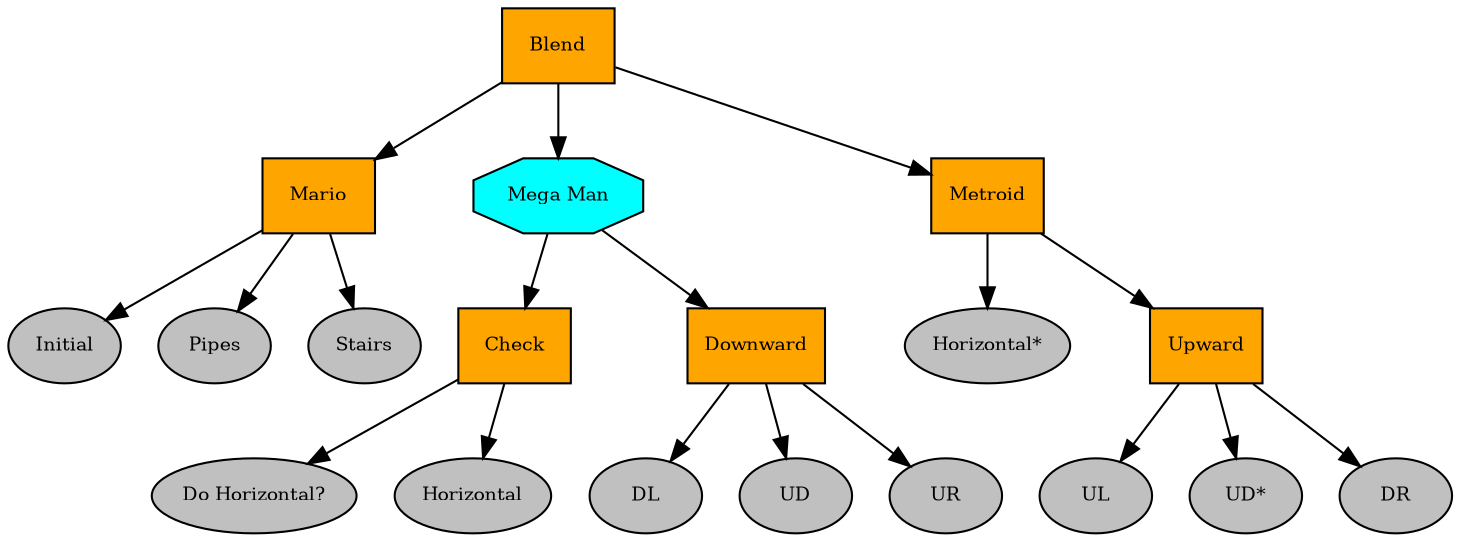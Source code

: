 digraph pastafarianism {
ordering=out;
graph [fontname="times-roman"];
node [fontname="times-roman"];
edge [fontname="times-roman"];
Blend [fillcolor=orange, fontcolor=black, fontsize=9, label=Blend, shape=box, style=filled];
Mario [fillcolor=orange, fontcolor=black, fontsize=9, label=Mario, shape=box, style=filled];
Blend -> Mario;
Initial [fillcolor=gray, fontcolor=black, fontsize=9, label=Initial, shape=ellipse, style=filled];
Mario -> Initial;
Pipes [fillcolor=gray, fontcolor=black, fontsize=9, label=Pipes, shape=ellipse, style=filled];
Mario -> Pipes;
Stairs [fillcolor=gray, fontcolor=black, fontsize=9, label=Stairs, shape=ellipse, style=filled];
Mario -> Stairs;
"Mega Man" [fillcolor=cyan, fontcolor=black, fontsize=9, label="Mega Man", shape=octagon, style=filled];
Blend -> "Mega Man";
Check [fillcolor=orange, fontcolor=black, fontsize=9, label=Check, shape=box, style=filled];
"Mega Man" -> Check;
"Do Horizontal?" [fillcolor=gray, fontcolor=black, fontsize=9, label="Do Horizontal?", shape=ellipse, style=filled];
Check -> "Do Horizontal?";
Horizontal [fillcolor=gray, fontcolor=black, fontsize=9, label=Horizontal, shape=ellipse, style=filled];
Check -> Horizontal;
Downward [fillcolor=orange, fontcolor=black, fontsize=9, label=Downward, shape=box, style=filled];
"Mega Man" -> Downward;
DL [fillcolor=gray, fontcolor=black, fontsize=9, label=DL, shape=ellipse, style=filled];
Downward -> DL;
UD [fillcolor=gray, fontcolor=black, fontsize=9, label=UD, shape=ellipse, style=filled];
Downward -> UD;
UR [fillcolor=gray, fontcolor=black, fontsize=9, label=UR, shape=ellipse, style=filled];
Downward -> UR;
Metroid [fillcolor=orange, fontcolor=black, fontsize=9, label=Metroid, shape=box, style=filled];
Blend -> Metroid;
"Horizontal*" [fillcolor=gray, fontcolor=black, fontsize=9, label="Horizontal*", shape=ellipse, style=filled];
Metroid -> "Horizontal*";
Upward [fillcolor=orange, fontcolor=black, fontsize=9, label=Upward, shape=box, style=filled];
Metroid -> Upward;
UL [fillcolor=gray, fontcolor=black, fontsize=9, label=UL, shape=ellipse, style=filled];
Upward -> UL;
"UD*" [fillcolor=gray, fontcolor=black, fontsize=9, label="UD*", shape=ellipse, style=filled];
Upward -> "UD*";
DR [fillcolor=gray, fontcolor=black, fontsize=9, label=DR, shape=ellipse, style=filled];
Upward -> DR;
}
